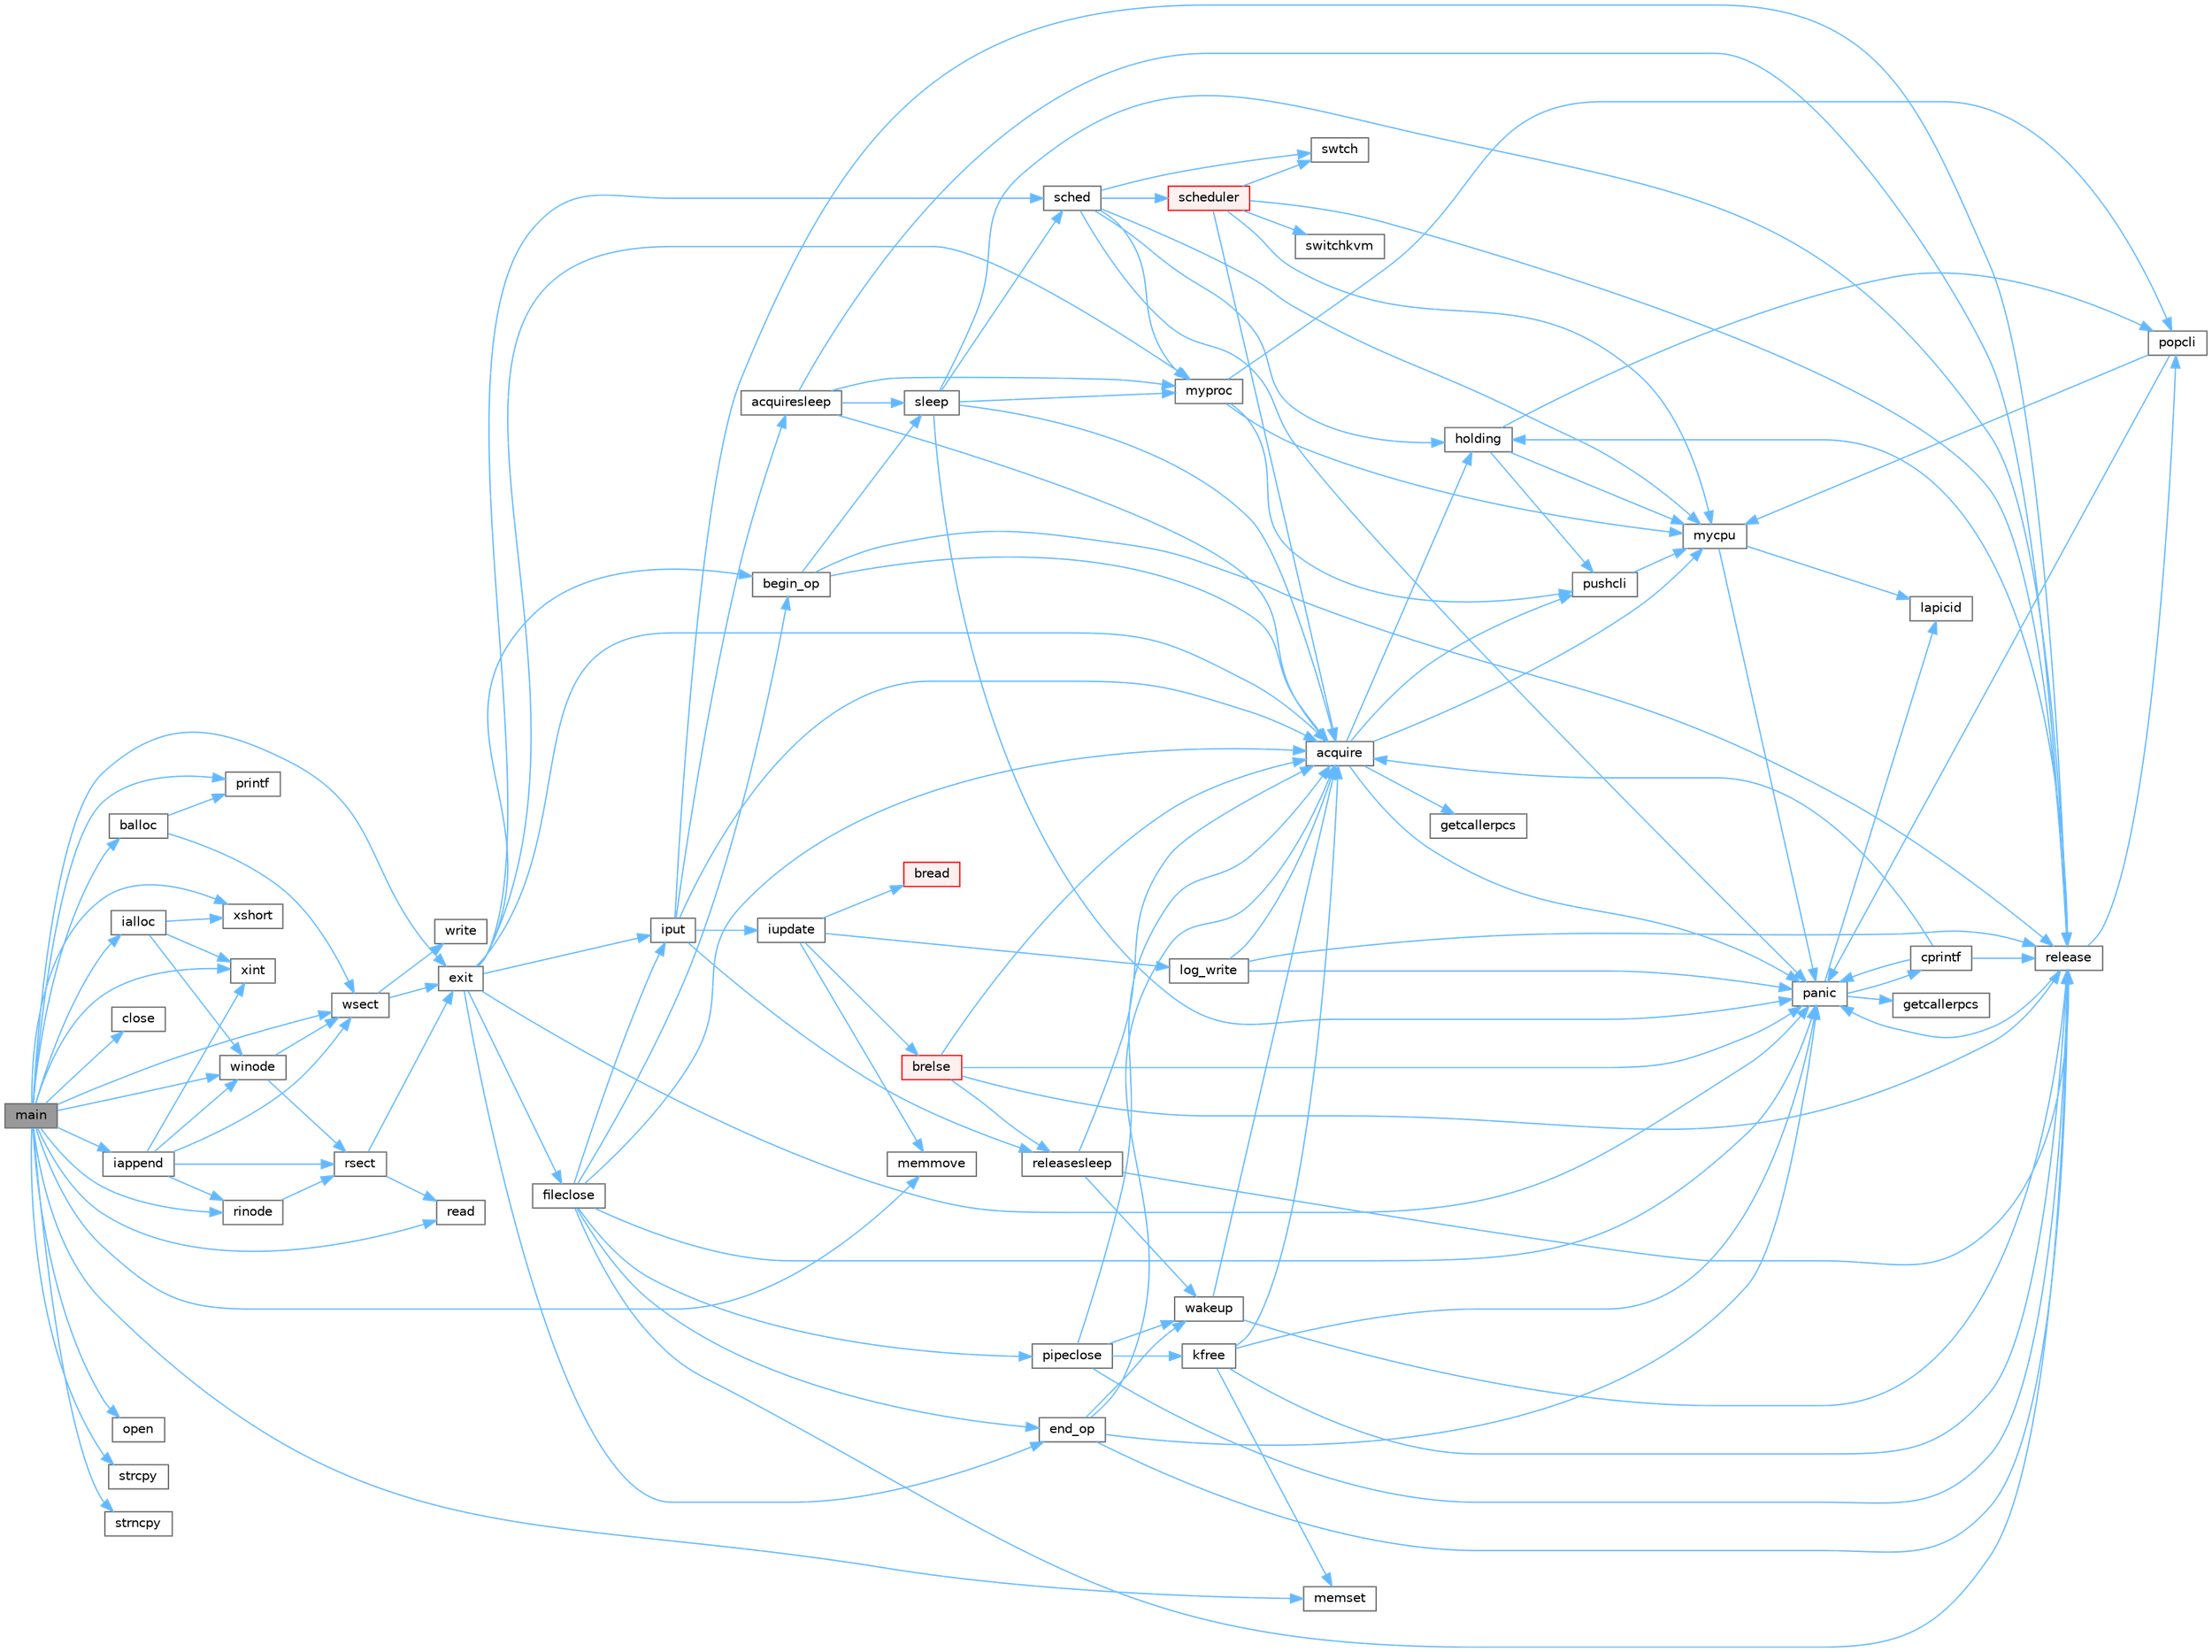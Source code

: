digraph "main"
{
 // LATEX_PDF_SIZE
  bgcolor="transparent";
  edge [fontname=Helvetica,fontsize=10,labelfontname=Helvetica,labelfontsize=10];
  node [fontname=Helvetica,fontsize=10,shape=box,height=0.2,width=0.4];
  rankdir="LR";
  Node1 [id="Node000001",label="main",height=0.2,width=0.4,color="gray40", fillcolor="grey60", style="filled", fontcolor="black",tooltip=" "];
  Node1 -> Node2 [id="edge131_Node000001_Node000002",color="steelblue1",style="solid",tooltip=" "];
  Node2 [id="Node000002",label="balloc",height=0.2,width=0.4,color="grey40", fillcolor="white", style="filled",URL="$d7/d1f/mkfs_8c.html#a327cdfc7a74165d8922ec6c8ba256906",tooltip=" "];
  Node2 -> Node3 [id="edge132_Node000002_Node000003",color="steelblue1",style="solid",tooltip=" "];
  Node3 [id="Node000003",label="printf",height=0.2,width=0.4,color="grey40", fillcolor="white", style="filled",URL="$d1/d3d/printf_8c.html#ab07b7ad521d2a232b3f161c25e12fbaa",tooltip=" "];
  Node2 -> Node4 [id="edge133_Node000002_Node000004",color="steelblue1",style="solid",tooltip=" "];
  Node4 [id="Node000004",label="wsect",height=0.2,width=0.4,color="grey40", fillcolor="white", style="filled",URL="$d7/d1f/mkfs_8c.html#ac62d827d836d1807e4d6f365f32348bb",tooltip=" "];
  Node4 -> Node5 [id="edge134_Node000004_Node000005",color="steelblue1",style="solid",tooltip=" "];
  Node5 [id="Node000005",label="exit",height=0.2,width=0.4,color="grey40", fillcolor="white", style="filled",URL="$d3/dda/proc_8c.html#aaf98ef7cdde3a0dfb2e49919de3298b1",tooltip=" "];
  Node5 -> Node6 [id="edge135_Node000005_Node000006",color="steelblue1",style="solid",tooltip=" "];
  Node6 [id="Node000006",label="acquire",height=0.2,width=0.4,color="grey40", fillcolor="white", style="filled",URL="$d3/d2d/spinlock_8c.html#aed377f16a085b00de3a4b32392adbdfb",tooltip=" "];
  Node6 -> Node7 [id="edge136_Node000006_Node000007",color="steelblue1",style="solid",tooltip=" "];
  Node7 [id="Node000007",label="getcallerpcs",height=0.2,width=0.4,color="grey40", fillcolor="white", style="filled",URL="$d3/d2d/spinlock_8c.html#a6ac35304ea80f01086b47edcc2328010",tooltip=" "];
  Node6 -> Node8 [id="edge137_Node000006_Node000008",color="steelblue1",style="solid",tooltip=" "];
  Node8 [id="Node000008",label="holding",height=0.2,width=0.4,color="grey40", fillcolor="white", style="filled",URL="$d3/d2d/spinlock_8c.html#aea48df3e5cfb903179ad3dc78ab502d9",tooltip=" "];
  Node8 -> Node9 [id="edge138_Node000008_Node000009",color="steelblue1",style="solid",tooltip=" "];
  Node9 [id="Node000009",label="mycpu",height=0.2,width=0.4,color="grey40", fillcolor="white", style="filled",URL="$d3/dda/proc_8c.html#ad427959ad025dabd8cd393b27ec39160",tooltip=" "];
  Node9 -> Node10 [id="edge139_Node000009_Node000010",color="steelblue1",style="solid",tooltip=" "];
  Node10 [id="Node000010",label="lapicid",height=0.2,width=0.4,color="grey40", fillcolor="white", style="filled",URL="$dc/df6/lapic_8c.html#a627f7996b64f99d885244a5102c85164",tooltip=" "];
  Node9 -> Node11 [id="edge140_Node000009_Node000011",color="steelblue1",style="solid",tooltip=" "];
  Node11 [id="Node000011",label="panic",height=0.2,width=0.4,color="grey40", fillcolor="white", style="filled",URL="$d0/d56/console_8c.html#a95c0aca5d6d7487933984f08b189917a",tooltip=" "];
  Node11 -> Node12 [id="edge141_Node000011_Node000012",color="steelblue1",style="solid",tooltip=" "];
  Node12 [id="Node000012",label="cprintf",height=0.2,width=0.4,color="grey40", fillcolor="white", style="filled",URL="$d0/d56/console_8c.html#a90f0742d846503e4ed1804f1df421ec6",tooltip=" "];
  Node12 -> Node6 [id="edge142_Node000012_Node000006",color="steelblue1",style="solid",tooltip=" "];
  Node12 -> Node11 [id="edge143_Node000012_Node000011",color="steelblue1",style="solid",tooltip=" "];
  Node12 -> Node13 [id="edge144_Node000012_Node000013",color="steelblue1",style="solid",tooltip=" "];
  Node13 [id="Node000013",label="release",height=0.2,width=0.4,color="grey40", fillcolor="white", style="filled",URL="$d3/d2d/spinlock_8c.html#a1cee376aa9a00e754bf5481cd5f3d97b",tooltip=" "];
  Node13 -> Node8 [id="edge145_Node000013_Node000008",color="steelblue1",style="solid",tooltip=" "];
  Node13 -> Node11 [id="edge146_Node000013_Node000011",color="steelblue1",style="solid",tooltip=" "];
  Node13 -> Node14 [id="edge147_Node000013_Node000014",color="steelblue1",style="solid",tooltip=" "];
  Node14 [id="Node000014",label="popcli",height=0.2,width=0.4,color="grey40", fillcolor="white", style="filled",URL="$d3/d2d/spinlock_8c.html#ae3424f669269fef400ce29c3aeb43fdb",tooltip=" "];
  Node14 -> Node9 [id="edge148_Node000014_Node000009",color="steelblue1",style="solid",tooltip=" "];
  Node14 -> Node11 [id="edge149_Node000014_Node000011",color="steelblue1",style="solid",tooltip=" "];
  Node11 -> Node15 [id="edge150_Node000011_Node000015",color="steelblue1",style="solid",tooltip=" "];
  Node15 [id="Node000015",label="getcallerpcs",height=0.2,width=0.4,color="grey40", fillcolor="white", style="filled",URL="$d5/d64/defs_8h.html#a4105de9e2969515d6c6c795c4386f69f",tooltip=" "];
  Node11 -> Node10 [id="edge151_Node000011_Node000010",color="steelblue1",style="solid",tooltip=" "];
  Node8 -> Node14 [id="edge152_Node000008_Node000014",color="steelblue1",style="solid",tooltip=" "];
  Node8 -> Node16 [id="edge153_Node000008_Node000016",color="steelblue1",style="solid",tooltip=" "];
  Node16 [id="Node000016",label="pushcli",height=0.2,width=0.4,color="grey40", fillcolor="white", style="filled",URL="$d3/d2d/spinlock_8c.html#a206b749d1b7768dadce61cbcde7e0f1c",tooltip=" "];
  Node16 -> Node9 [id="edge154_Node000016_Node000009",color="steelblue1",style="solid",tooltip=" "];
  Node6 -> Node9 [id="edge155_Node000006_Node000009",color="steelblue1",style="solid",tooltip=" "];
  Node6 -> Node11 [id="edge156_Node000006_Node000011",color="steelblue1",style="solid",tooltip=" "];
  Node6 -> Node16 [id="edge157_Node000006_Node000016",color="steelblue1",style="solid",tooltip=" "];
  Node5 -> Node17 [id="edge158_Node000005_Node000017",color="steelblue1",style="solid",tooltip=" "];
  Node17 [id="Node000017",label="begin_op",height=0.2,width=0.4,color="grey40", fillcolor="white", style="filled",URL="$d7/df8/log_8c.html#ac96aa31ffc0500e749c62c4d377c21c9",tooltip=" "];
  Node17 -> Node6 [id="edge159_Node000017_Node000006",color="steelblue1",style="solid",tooltip=" "];
  Node17 -> Node13 [id="edge160_Node000017_Node000013",color="steelblue1",style="solid",tooltip=" "];
  Node17 -> Node18 [id="edge161_Node000017_Node000018",color="steelblue1",style="solid",tooltip=" "];
  Node18 [id="Node000018",label="sleep",height=0.2,width=0.4,color="grey40", fillcolor="white", style="filled",URL="$d3/dda/proc_8c.html#ae70cc0370342e46f6db3bec367232457",tooltip=" "];
  Node18 -> Node6 [id="edge162_Node000018_Node000006",color="steelblue1",style="solid",tooltip=" "];
  Node18 -> Node19 [id="edge163_Node000018_Node000019",color="steelblue1",style="solid",tooltip=" "];
  Node19 [id="Node000019",label="myproc",height=0.2,width=0.4,color="grey40", fillcolor="white", style="filled",URL="$d3/dda/proc_8c.html#a41af0935f3989aae450cf8988cd9c3a9",tooltip=" "];
  Node19 -> Node9 [id="edge164_Node000019_Node000009",color="steelblue1",style="solid",tooltip=" "];
  Node19 -> Node14 [id="edge165_Node000019_Node000014",color="steelblue1",style="solid",tooltip=" "];
  Node19 -> Node16 [id="edge166_Node000019_Node000016",color="steelblue1",style="solid",tooltip=" "];
  Node18 -> Node11 [id="edge167_Node000018_Node000011",color="steelblue1",style="solid",tooltip=" "];
  Node18 -> Node13 [id="edge168_Node000018_Node000013",color="steelblue1",style="solid",tooltip=" "];
  Node18 -> Node20 [id="edge169_Node000018_Node000020",color="steelblue1",style="solid",tooltip=" "];
  Node20 [id="Node000020",label="sched",height=0.2,width=0.4,color="grey40", fillcolor="white", style="filled",URL="$d3/dda/proc_8c.html#ad788da91743c333b5bed7c4a0dd12365",tooltip=" "];
  Node20 -> Node8 [id="edge170_Node000020_Node000008",color="steelblue1",style="solid",tooltip=" "];
  Node20 -> Node9 [id="edge171_Node000020_Node000009",color="steelblue1",style="solid",tooltip=" "];
  Node20 -> Node19 [id="edge172_Node000020_Node000019",color="steelblue1",style="solid",tooltip=" "];
  Node20 -> Node11 [id="edge173_Node000020_Node000011",color="steelblue1",style="solid",tooltip=" "];
  Node20 -> Node21 [id="edge174_Node000020_Node000021",color="steelblue1",style="solid",tooltip=" "];
  Node21 [id="Node000021",label="scheduler",height=0.2,width=0.4,color="red", fillcolor="#FFF0F0", style="filled",URL="$d3/dda/proc_8c.html#a9fa00b0be5d3c4781048861e2506eb63",tooltip=" "];
  Node21 -> Node6 [id="edge175_Node000021_Node000006",color="steelblue1",style="solid",tooltip=" "];
  Node21 -> Node9 [id="edge176_Node000021_Node000009",color="steelblue1",style="solid",tooltip=" "];
  Node21 -> Node13 [id="edge177_Node000021_Node000013",color="steelblue1",style="solid",tooltip=" "];
  Node21 -> Node22 [id="edge178_Node000021_Node000022",color="steelblue1",style="solid",tooltip=" "];
  Node22 [id="Node000022",label="switchkvm",height=0.2,width=0.4,color="grey40", fillcolor="white", style="filled",URL="$de/de9/vm_8c.html#a02ca0670bc1fe12e38453082631ff360",tooltip=" "];
  Node21 -> Node24 [id="edge179_Node000021_Node000024",color="steelblue1",style="solid",tooltip=" "];
  Node24 [id="Node000024",label="swtch",height=0.2,width=0.4,color="grey40", fillcolor="white", style="filled",URL="$d5/d64/defs_8h.html#a1d9e7047d3dfb57809a2541d8387705e",tooltip=" "];
  Node20 -> Node24 [id="edge180_Node000020_Node000024",color="steelblue1",style="solid",tooltip=" "];
  Node5 -> Node25 [id="edge181_Node000005_Node000025",color="steelblue1",style="solid",tooltip=" "];
  Node25 [id="Node000025",label="end_op",height=0.2,width=0.4,color="grey40", fillcolor="white", style="filled",URL="$d7/df8/log_8c.html#ac0f12be0ca0de555e60b27b06a57a65b",tooltip=" "];
  Node25 -> Node6 [id="edge182_Node000025_Node000006",color="steelblue1",style="solid",tooltip=" "];
  Node25 -> Node11 [id="edge183_Node000025_Node000011",color="steelblue1",style="solid",tooltip=" "];
  Node25 -> Node13 [id="edge184_Node000025_Node000013",color="steelblue1",style="solid",tooltip=" "];
  Node25 -> Node26 [id="edge185_Node000025_Node000026",color="steelblue1",style="solid",tooltip=" "];
  Node26 [id="Node000026",label="wakeup",height=0.2,width=0.4,color="grey40", fillcolor="white", style="filled",URL="$d3/dda/proc_8c.html#a4a34d9f03e436cfa09b88f735f6ee952",tooltip=" "];
  Node26 -> Node6 [id="edge186_Node000026_Node000006",color="steelblue1",style="solid",tooltip=" "];
  Node26 -> Node13 [id="edge187_Node000026_Node000013",color="steelblue1",style="solid",tooltip=" "];
  Node5 -> Node27 [id="edge188_Node000005_Node000027",color="steelblue1",style="solid",tooltip=" "];
  Node27 [id="Node000027",label="fileclose",height=0.2,width=0.4,color="grey40", fillcolor="white", style="filled",URL="$d6/d13/file_8c.html#ae557c81ab89c24219146144bb6adaa2c",tooltip=" "];
  Node27 -> Node6 [id="edge189_Node000027_Node000006",color="steelblue1",style="solid",tooltip=" "];
  Node27 -> Node17 [id="edge190_Node000027_Node000017",color="steelblue1",style="solid",tooltip=" "];
  Node27 -> Node25 [id="edge191_Node000027_Node000025",color="steelblue1",style="solid",tooltip=" "];
  Node27 -> Node28 [id="edge192_Node000027_Node000028",color="steelblue1",style="solid",tooltip=" "];
  Node28 [id="Node000028",label="iput",height=0.2,width=0.4,color="grey40", fillcolor="white", style="filled",URL="$d2/d5a/fs_8c.html#ab3c447f135c68e4c3c1f8d5866f6e77b",tooltip=" "];
  Node28 -> Node6 [id="edge193_Node000028_Node000006",color="steelblue1",style="solid",tooltip=" "];
  Node28 -> Node29 [id="edge194_Node000028_Node000029",color="steelblue1",style="solid",tooltip=" "];
  Node29 [id="Node000029",label="acquiresleep",height=0.2,width=0.4,color="grey40", fillcolor="white", style="filled",URL="$d8/dd1/sleeplock_8c.html#aaad2d7a86d4859982dd9a132f5128ff2",tooltip=" "];
  Node29 -> Node6 [id="edge195_Node000029_Node000006",color="steelblue1",style="solid",tooltip=" "];
  Node29 -> Node19 [id="edge196_Node000029_Node000019",color="steelblue1",style="solid",tooltip=" "];
  Node29 -> Node13 [id="edge197_Node000029_Node000013",color="steelblue1",style="solid",tooltip=" "];
  Node29 -> Node18 [id="edge198_Node000029_Node000018",color="steelblue1",style="solid",tooltip=" "];
  Node28 -> Node30 [id="edge199_Node000028_Node000030",color="steelblue1",style="solid",tooltip=" "];
  Node30 [id="Node000030",label="iupdate",height=0.2,width=0.4,color="grey40", fillcolor="white", style="filled",URL="$d2/d5a/fs_8c.html#a7220afa8e5f4bea540eb95879ea7df6e",tooltip=" "];
  Node30 -> Node31 [id="edge200_Node000030_Node000031",color="steelblue1",style="solid",tooltip=" "];
  Node31 [id="Node000031",label="bread",height=0.2,width=0.4,color="red", fillcolor="#FFF0F0", style="filled",URL="$dc/de6/bio_8c.html#a30b8d2ef2300ed8e3d879a428fe39898",tooltip=" "];
  Node30 -> Node35 [id="edge201_Node000030_Node000035",color="steelblue1",style="solid",tooltip=" "];
  Node35 [id="Node000035",label="brelse",height=0.2,width=0.4,color="red", fillcolor="#FFF0F0", style="filled",URL="$dc/de6/bio_8c.html#ab5335aeb503731104314321a78a6d727",tooltip=" "];
  Node35 -> Node6 [id="edge202_Node000035_Node000006",color="steelblue1",style="solid",tooltip=" "];
  Node35 -> Node11 [id="edge203_Node000035_Node000011",color="steelblue1",style="solid",tooltip=" "];
  Node35 -> Node13 [id="edge204_Node000035_Node000013",color="steelblue1",style="solid",tooltip=" "];
  Node35 -> Node36 [id="edge205_Node000035_Node000036",color="steelblue1",style="solid",tooltip=" "];
  Node36 [id="Node000036",label="releasesleep",height=0.2,width=0.4,color="grey40", fillcolor="white", style="filled",URL="$d8/dd1/sleeplock_8c.html#aa997067c2c9bfef15af6fa0a10c20f4a",tooltip=" "];
  Node36 -> Node6 [id="edge206_Node000036_Node000006",color="steelblue1",style="solid",tooltip=" "];
  Node36 -> Node13 [id="edge207_Node000036_Node000013",color="steelblue1",style="solid",tooltip=" "];
  Node36 -> Node26 [id="edge208_Node000036_Node000026",color="steelblue1",style="solid",tooltip=" "];
  Node30 -> Node37 [id="edge209_Node000030_Node000037",color="steelblue1",style="solid",tooltip=" "];
  Node37 [id="Node000037",label="log_write",height=0.2,width=0.4,color="grey40", fillcolor="white", style="filled",URL="$d7/df8/log_8c.html#a7eacb0fbebe5ce4c7d3ddea15908b13d",tooltip=" "];
  Node37 -> Node6 [id="edge210_Node000037_Node000006",color="steelblue1",style="solid",tooltip=" "];
  Node37 -> Node11 [id="edge211_Node000037_Node000011",color="steelblue1",style="solid",tooltip=" "];
  Node37 -> Node13 [id="edge212_Node000037_Node000013",color="steelblue1",style="solid",tooltip=" "];
  Node30 -> Node34 [id="edge213_Node000030_Node000034",color="steelblue1",style="solid",tooltip=" "];
  Node34 [id="Node000034",label="memmove",height=0.2,width=0.4,color="grey40", fillcolor="white", style="filled",URL="$d1/db0/string_8c.html#a07f97e2ed1ce37955192d52de8f4911f",tooltip=" "];
  Node28 -> Node13 [id="edge214_Node000028_Node000013",color="steelblue1",style="solid",tooltip=" "];
  Node28 -> Node36 [id="edge215_Node000028_Node000036",color="steelblue1",style="solid",tooltip=" "];
  Node27 -> Node11 [id="edge216_Node000027_Node000011",color="steelblue1",style="solid",tooltip=" "];
  Node27 -> Node38 [id="edge217_Node000027_Node000038",color="steelblue1",style="solid",tooltip=" "];
  Node38 [id="Node000038",label="pipeclose",height=0.2,width=0.4,color="grey40", fillcolor="white", style="filled",URL="$d1/d47/pipe_8c.html#a48642f54734698f6f881ee07723292cb",tooltip=" "];
  Node38 -> Node6 [id="edge218_Node000038_Node000006",color="steelblue1",style="solid",tooltip=" "];
  Node38 -> Node39 [id="edge219_Node000038_Node000039",color="steelblue1",style="solid",tooltip=" "];
  Node39 [id="Node000039",label="kfree",height=0.2,width=0.4,color="grey40", fillcolor="white", style="filled",URL="$d4/def/kalloc_8c.html#aced59ecf8411235f6dffc065236711a5",tooltip=" "];
  Node39 -> Node6 [id="edge220_Node000039_Node000006",color="steelblue1",style="solid",tooltip=" "];
  Node39 -> Node40 [id="edge221_Node000039_Node000040",color="steelblue1",style="solid",tooltip=" "];
  Node40 [id="Node000040",label="memset",height=0.2,width=0.4,color="grey40", fillcolor="white", style="filled",URL="$db/d8a/ulib_8c.html#aa9cdc2409c15ccd5ee3b2031576f4093",tooltip=" "];
  Node39 -> Node11 [id="edge222_Node000039_Node000011",color="steelblue1",style="solid",tooltip=" "];
  Node39 -> Node13 [id="edge223_Node000039_Node000013",color="steelblue1",style="solid",tooltip=" "];
  Node38 -> Node13 [id="edge224_Node000038_Node000013",color="steelblue1",style="solid",tooltip=" "];
  Node38 -> Node26 [id="edge225_Node000038_Node000026",color="steelblue1",style="solid",tooltip=" "];
  Node27 -> Node13 [id="edge226_Node000027_Node000013",color="steelblue1",style="solid",tooltip=" "];
  Node5 -> Node28 [id="edge227_Node000005_Node000028",color="steelblue1",style="solid",tooltip=" "];
  Node5 -> Node19 [id="edge228_Node000005_Node000019",color="steelblue1",style="solid",tooltip=" "];
  Node5 -> Node11 [id="edge229_Node000005_Node000011",color="steelblue1",style="solid",tooltip=" "];
  Node5 -> Node20 [id="edge230_Node000005_Node000020",color="steelblue1",style="solid",tooltip=" "];
  Node4 -> Node41 [id="edge231_Node000004_Node000041",color="steelblue1",style="solid",tooltip=" "];
  Node41 [id="Node000041",label="write",height=0.2,width=0.4,color="grey40", fillcolor="white", style="filled",URL="$d8/ddb/user_8h.html#ae57e95d717eb7386cd8b935a0c136abe",tooltip=" "];
  Node1 -> Node42 [id="edge232_Node000001_Node000042",color="steelblue1",style="solid",tooltip=" "];
  Node42 [id="Node000042",label="close",height=0.2,width=0.4,color="grey40", fillcolor="white", style="filled",URL="$d8/ddb/user_8h.html#ae152484c890a24e4d9b4980e7b965be0",tooltip=" "];
  Node1 -> Node5 [id="edge233_Node000001_Node000005",color="steelblue1",style="solid",tooltip=" "];
  Node1 -> Node43 [id="edge234_Node000001_Node000043",color="steelblue1",style="solid",tooltip=" "];
  Node43 [id="Node000043",label="ialloc",height=0.2,width=0.4,color="grey40", fillcolor="white", style="filled",URL="$d7/d1f/mkfs_8c.html#a341af7faeda3d6fcb57a5a9fe3a0104a",tooltip=" "];
  Node43 -> Node44 [id="edge235_Node000043_Node000044",color="steelblue1",style="solid",tooltip=" "];
  Node44 [id="Node000044",label="winode",height=0.2,width=0.4,color="grey40", fillcolor="white", style="filled",URL="$d7/d1f/mkfs_8c.html#a2540c48cea7dc865909cfb3f8450a887",tooltip=" "];
  Node44 -> Node45 [id="edge236_Node000044_Node000045",color="steelblue1",style="solid",tooltip=" "];
  Node45 [id="Node000045",label="rsect",height=0.2,width=0.4,color="grey40", fillcolor="white", style="filled",URL="$d7/d1f/mkfs_8c.html#a22ea835ad23cd716a962f30e4882ee80",tooltip=" "];
  Node45 -> Node5 [id="edge237_Node000045_Node000005",color="steelblue1",style="solid",tooltip=" "];
  Node45 -> Node46 [id="edge238_Node000045_Node000046",color="steelblue1",style="solid",tooltip=" "];
  Node46 [id="Node000046",label="read",height=0.2,width=0.4,color="grey40", fillcolor="white", style="filled",URL="$d8/ddb/user_8h.html#a2d73522d6354b8a141ecfaa9585a0c77",tooltip=" "];
  Node44 -> Node4 [id="edge239_Node000044_Node000004",color="steelblue1",style="solid",tooltip=" "];
  Node43 -> Node47 [id="edge240_Node000043_Node000047",color="steelblue1",style="solid",tooltip=" "];
  Node47 [id="Node000047",label="xint",height=0.2,width=0.4,color="grey40", fillcolor="white", style="filled",URL="$d7/d1f/mkfs_8c.html#a0cb088f1b4dabee9a6056b88a8f813ef",tooltip=" "];
  Node43 -> Node48 [id="edge241_Node000043_Node000048",color="steelblue1",style="solid",tooltip=" "];
  Node48 [id="Node000048",label="xshort",height=0.2,width=0.4,color="grey40", fillcolor="white", style="filled",URL="$d7/d1f/mkfs_8c.html#ac6dbbb3aaeee7114cf795be284be08ce",tooltip=" "];
  Node1 -> Node49 [id="edge242_Node000001_Node000049",color="steelblue1",style="solid",tooltip=" "];
  Node49 [id="Node000049",label="iappend",height=0.2,width=0.4,color="grey40", fillcolor="white", style="filled",URL="$d7/d1f/mkfs_8c.html#a268b61616f575ff072f5bb34c83e02e9",tooltip=" "];
  Node49 -> Node50 [id="edge243_Node000049_Node000050",color="steelblue1",style="solid",tooltip=" "];
  Node50 [id="Node000050",label="rinode",height=0.2,width=0.4,color="grey40", fillcolor="white", style="filled",URL="$d7/d1f/mkfs_8c.html#a3b6cb1258a963010211a8e5ddf99defe",tooltip=" "];
  Node50 -> Node45 [id="edge244_Node000050_Node000045",color="steelblue1",style="solid",tooltip=" "];
  Node49 -> Node45 [id="edge245_Node000049_Node000045",color="steelblue1",style="solid",tooltip=" "];
  Node49 -> Node44 [id="edge246_Node000049_Node000044",color="steelblue1",style="solid",tooltip=" "];
  Node49 -> Node4 [id="edge247_Node000049_Node000004",color="steelblue1",style="solid",tooltip=" "];
  Node49 -> Node47 [id="edge248_Node000049_Node000047",color="steelblue1",style="solid",tooltip=" "];
  Node1 -> Node34 [id="edge249_Node000001_Node000034",color="steelblue1",style="solid",tooltip=" "];
  Node1 -> Node40 [id="edge250_Node000001_Node000040",color="steelblue1",style="solid",tooltip=" "];
  Node1 -> Node51 [id="edge251_Node000001_Node000051",color="steelblue1",style="solid",tooltip=" "];
  Node51 [id="Node000051",label="open",height=0.2,width=0.4,color="grey40", fillcolor="white", style="filled",URL="$d8/ddb/user_8h.html#a2c4414339f388561554c2deab11a1a07",tooltip=" "];
  Node1 -> Node3 [id="edge252_Node000001_Node000003",color="steelblue1",style="solid",tooltip=" "];
  Node1 -> Node46 [id="edge253_Node000001_Node000046",color="steelblue1",style="solid",tooltip=" "];
  Node1 -> Node50 [id="edge254_Node000001_Node000050",color="steelblue1",style="solid",tooltip=" "];
  Node1 -> Node52 [id="edge255_Node000001_Node000052",color="steelblue1",style="solid",tooltip=" "];
  Node52 [id="Node000052",label="strcpy",height=0.2,width=0.4,color="grey40", fillcolor="white", style="filled",URL="$db/d8a/ulib_8c.html#a8047435e7597349a349589b1e264d1d8",tooltip=" "];
  Node1 -> Node53 [id="edge256_Node000001_Node000053",color="steelblue1",style="solid",tooltip=" "];
  Node53 [id="Node000053",label="strncpy",height=0.2,width=0.4,color="grey40", fillcolor="white", style="filled",URL="$d1/db0/string_8c.html#a2d641d114b243d1a2d5284129a4f7078",tooltip=" "];
  Node1 -> Node44 [id="edge257_Node000001_Node000044",color="steelblue1",style="solid",tooltip=" "];
  Node1 -> Node4 [id="edge258_Node000001_Node000004",color="steelblue1",style="solid",tooltip=" "];
  Node1 -> Node47 [id="edge259_Node000001_Node000047",color="steelblue1",style="solid",tooltip=" "];
  Node1 -> Node48 [id="edge260_Node000001_Node000048",color="steelblue1",style="solid",tooltip=" "];
}
